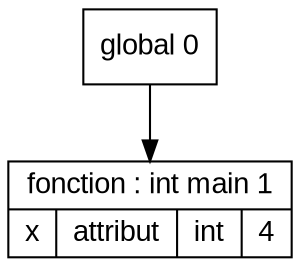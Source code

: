 digraph "tds"{

	node [fontname="Arial"];

	N1 [shape=record label="{ fonction : int main 1
	| { x | attribut | int | 4 }
	}"];

	N0 [shape=record label="{ global 0
	}"];


	N0 -> N1; 
}
